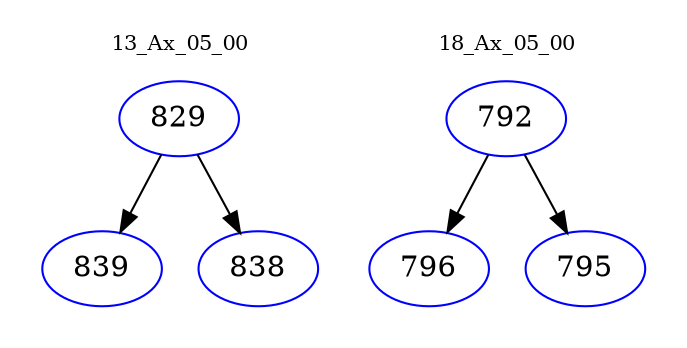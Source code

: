 digraph{
subgraph cluster_0 {
color = white
label = "13_Ax_05_00";
fontsize=10;
T0_829 [label="829", color="blue"]
T0_829 -> T0_839 [color="black"]
T0_839 [label="839", color="blue"]
T0_829 -> T0_838 [color="black"]
T0_838 [label="838", color="blue"]
}
subgraph cluster_1 {
color = white
label = "18_Ax_05_00";
fontsize=10;
T1_792 [label="792", color="blue"]
T1_792 -> T1_796 [color="black"]
T1_796 [label="796", color="blue"]
T1_792 -> T1_795 [color="black"]
T1_795 [label="795", color="blue"]
}
}
